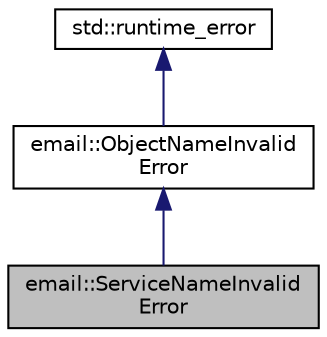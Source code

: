 digraph "email::ServiceNameInvalidError"
{
 // LATEX_PDF_SIZE
  edge [fontname="Helvetica",fontsize="10",labelfontname="Helvetica",labelfontsize="10"];
  node [fontname="Helvetica",fontsize="10",shape=record];
  Node1 [label="email::ServiceNameInvalid\lError",height=0.2,width=0.4,color="black", fillcolor="grey75", style="filled", fontcolor="black",tooltip="Error when a service name is invalid."];
  Node2 -> Node1 [dir="back",color="midnightblue",fontsize="10",style="solid",fontname="Helvetica"];
  Node2 [label="email::ObjectNameInvalid\lError",height=0.2,width=0.4,color="black", fillcolor="white", style="filled",URL="$classemail_1_1ObjectNameInvalidError.html",tooltip="Error when an object name is invalid."];
  Node3 -> Node2 [dir="back",color="midnightblue",fontsize="10",style="solid",fontname="Helvetica"];
  Node3 [label="std::runtime_error",height=0.2,width=0.4,color="black", fillcolor="white", style="filled",URL="/home/runner/work/rmw_email/rmw_email/gen_docs/data/cppreference-doxygen-web.tag.xml$cpp/error/runtime_error.html",tooltip=" "];
}
